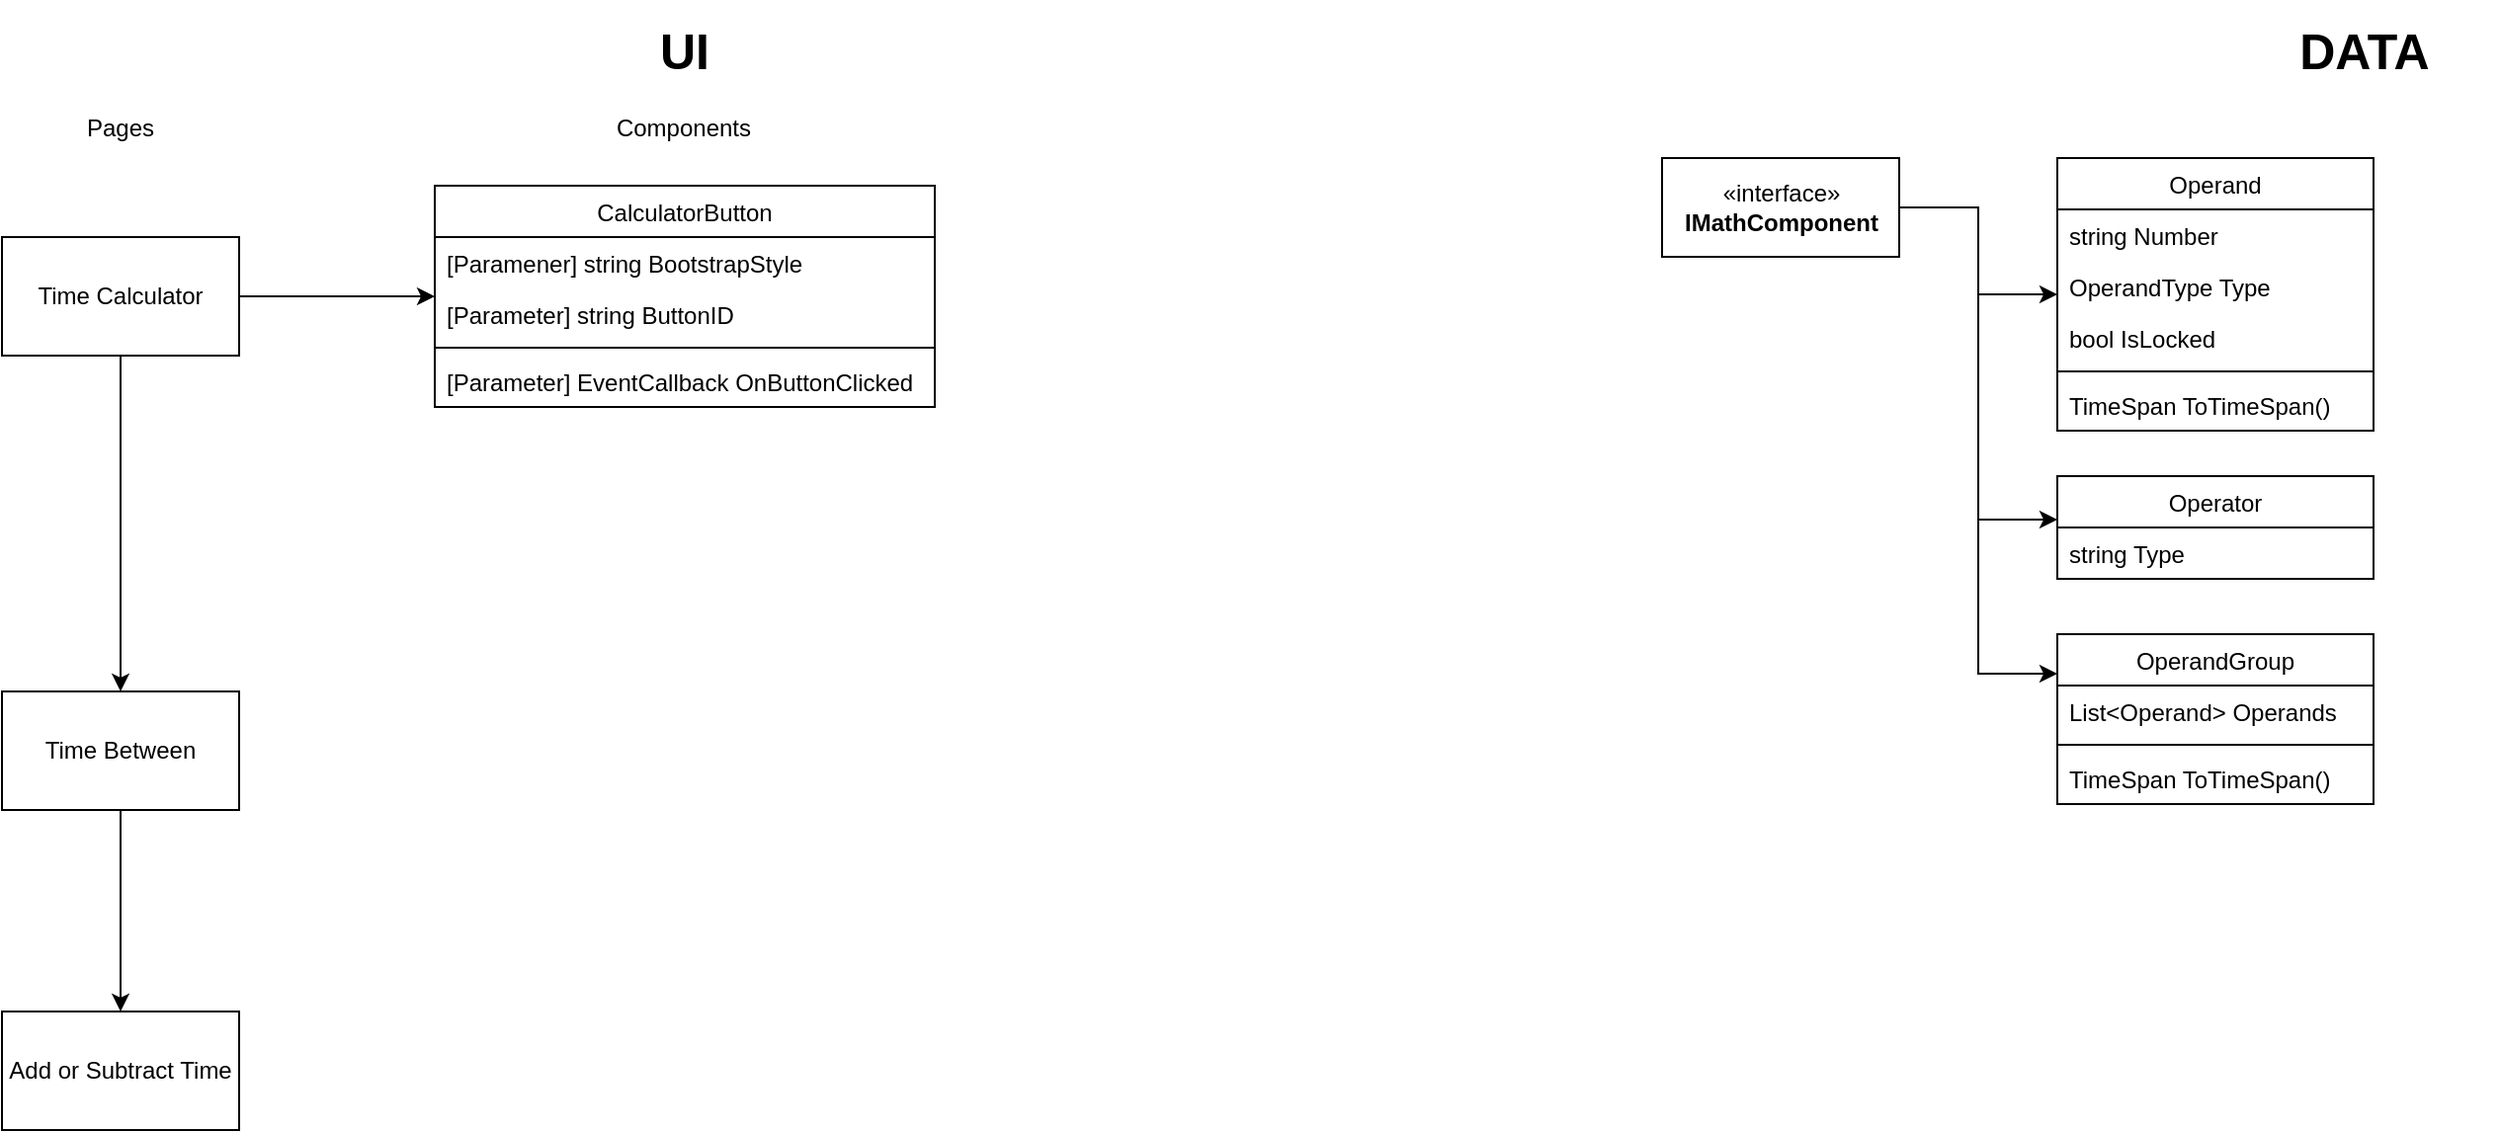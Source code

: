 <mxfile version="16.5.1" type="device"><diagram id="nuLKhgl6v0X1u-4a6uZK" name="Page-1"><mxGraphModel dx="1185" dy="721" grid="1" gridSize="10" guides="1" tooltips="1" connect="1" arrows="1" fold="1" page="1" pageScale="1" pageWidth="850" pageHeight="1100" math="0" shadow="0"><root><mxCell id="0"/><mxCell id="1" parent="0"/><mxCell id="BvCzYZdFaMBOOPehewXq-2" value="&lt;b&gt;&lt;font style=&quot;font-size: 25px&quot;&gt;UI&lt;/font&gt;&lt;/b&gt;" style="text;html=1;strokeColor=none;fillColor=none;align=center;verticalAlign=middle;whiteSpace=wrap;rounded=0;" parent="1" vertex="1"><mxGeometry x="358" width="135" height="50" as="geometry"/></mxCell><mxCell id="BvCzYZdFaMBOOPehewXq-24" style="edgeStyle=orthogonalEdgeStyle;rounded=0;orthogonalLoop=1;jettySize=auto;html=1;fontSize=12;" parent="1" source="BvCzYZdFaMBOOPehewXq-4" target="BvCzYZdFaMBOOPehewXq-6" edge="1"><mxGeometry relative="1" as="geometry"/></mxCell><mxCell id="m-0SaGmZyCTNoPYXcpui-20" style="edgeStyle=orthogonalEdgeStyle;rounded=0;orthogonalLoop=1;jettySize=auto;html=1;" edge="1" parent="1" source="BvCzYZdFaMBOOPehewXq-4" target="m-0SaGmZyCTNoPYXcpui-16"><mxGeometry relative="1" as="geometry"/></mxCell><mxCell id="BvCzYZdFaMBOOPehewXq-4" value="Time Calculator" style="rounded=0;whiteSpace=wrap;html=1;fontSize=12;" parent="1" vertex="1"><mxGeometry x="80" y="120" width="120" height="60" as="geometry"/></mxCell><mxCell id="BvCzYZdFaMBOOPehewXq-5" value="Pages" style="text;html=1;strokeColor=none;fillColor=none;align=center;verticalAlign=middle;whiteSpace=wrap;rounded=0;fontSize=12;" parent="1" vertex="1"><mxGeometry x="110" y="50" width="60" height="30" as="geometry"/></mxCell><mxCell id="BvCzYZdFaMBOOPehewXq-25" style="edgeStyle=orthogonalEdgeStyle;rounded=0;orthogonalLoop=1;jettySize=auto;html=1;fontSize=12;" parent="1" source="BvCzYZdFaMBOOPehewXq-6" target="BvCzYZdFaMBOOPehewXq-7" edge="1"><mxGeometry relative="1" as="geometry"/></mxCell><mxCell id="BvCzYZdFaMBOOPehewXq-6" value="Time Between" style="rounded=0;whiteSpace=wrap;html=1;fontSize=12;" parent="1" vertex="1"><mxGeometry x="80" y="350" width="120" height="60" as="geometry"/></mxCell><mxCell id="BvCzYZdFaMBOOPehewXq-7" value="Add or Subtract Time" style="rounded=0;whiteSpace=wrap;html=1;fontSize=12;" parent="1" vertex="1"><mxGeometry x="80" y="512" width="120" height="60" as="geometry"/></mxCell><mxCell id="BvCzYZdFaMBOOPehewXq-8" value="Components" style="text;html=1;strokeColor=none;fillColor=none;align=center;verticalAlign=middle;whiteSpace=wrap;rounded=0;fontSize=12;" parent="1" vertex="1"><mxGeometry x="380" y="50" width="90" height="30" as="geometry"/></mxCell><mxCell id="m-0SaGmZyCTNoPYXcpui-1" value="Operand" style="swimlane;fontStyle=0;childLayout=stackLayout;horizontal=1;startSize=26;fillColor=none;horizontalStack=0;resizeParent=1;resizeParentMax=0;resizeLast=0;collapsible=1;marginBottom=0;fontSize=12;" vertex="1" parent="1"><mxGeometry x="1120" y="80" width="160" height="138" as="geometry"/></mxCell><mxCell id="m-0SaGmZyCTNoPYXcpui-2" value="string Number" style="text;strokeColor=none;fillColor=none;align=left;verticalAlign=top;spacingLeft=4;spacingRight=4;overflow=hidden;rotatable=0;points=[[0,0.5],[1,0.5]];portConstraint=eastwest;fontSize=12;" vertex="1" parent="m-0SaGmZyCTNoPYXcpui-1"><mxGeometry y="26" width="160" height="26" as="geometry"/></mxCell><mxCell id="m-0SaGmZyCTNoPYXcpui-3" value="OperandType Type" style="text;strokeColor=none;fillColor=none;align=left;verticalAlign=top;spacingLeft=4;spacingRight=4;overflow=hidden;rotatable=0;points=[[0,0.5],[1,0.5]];portConstraint=eastwest;fontSize=12;" vertex="1" parent="m-0SaGmZyCTNoPYXcpui-1"><mxGeometry y="52" width="160" height="26" as="geometry"/></mxCell><mxCell id="m-0SaGmZyCTNoPYXcpui-27" value="bool IsLocked" style="text;strokeColor=none;fillColor=none;align=left;verticalAlign=top;spacingLeft=4;spacingRight=4;overflow=hidden;rotatable=0;points=[[0,0.5],[1,0.5]];portConstraint=eastwest;fontSize=12;" vertex="1" parent="m-0SaGmZyCTNoPYXcpui-1"><mxGeometry y="78" width="160" height="26" as="geometry"/></mxCell><mxCell id="m-0SaGmZyCTNoPYXcpui-4" value="" style="line;strokeWidth=1;fillColor=none;align=left;verticalAlign=middle;spacingTop=-1;spacingLeft=3;spacingRight=3;rotatable=0;labelPosition=right;points=[];portConstraint=eastwest;fontSize=12;" vertex="1" parent="m-0SaGmZyCTNoPYXcpui-1"><mxGeometry y="104" width="160" height="8" as="geometry"/></mxCell><mxCell id="m-0SaGmZyCTNoPYXcpui-5" value="TimeSpan ToTimeSpan()" style="text;strokeColor=none;fillColor=none;align=left;verticalAlign=top;spacingLeft=4;spacingRight=4;overflow=hidden;rotatable=0;points=[[0,0.5],[1,0.5]];portConstraint=eastwest;fontSize=12;" vertex="1" parent="m-0SaGmZyCTNoPYXcpui-1"><mxGeometry y="112" width="160" height="26" as="geometry"/></mxCell><mxCell id="m-0SaGmZyCTNoPYXcpui-6" value="&lt;b&gt;&lt;font style=&quot;font-size: 25px&quot;&gt;DATA&lt;/font&gt;&lt;/b&gt;" style="text;html=1;strokeColor=none;fillColor=none;align=center;verticalAlign=middle;whiteSpace=wrap;rounded=0;" vertex="1" parent="1"><mxGeometry x="1208" width="135" height="50" as="geometry"/></mxCell><mxCell id="m-0SaGmZyCTNoPYXcpui-8" style="edgeStyle=orthogonalEdgeStyle;rounded=0;orthogonalLoop=1;jettySize=auto;html=1;" edge="1" parent="1" source="m-0SaGmZyCTNoPYXcpui-7" target="m-0SaGmZyCTNoPYXcpui-1"><mxGeometry relative="1" as="geometry"/></mxCell><mxCell id="m-0SaGmZyCTNoPYXcpui-14" style="edgeStyle=orthogonalEdgeStyle;rounded=0;orthogonalLoop=1;jettySize=auto;html=1;" edge="1" parent="1" source="m-0SaGmZyCTNoPYXcpui-7" target="m-0SaGmZyCTNoPYXcpui-9"><mxGeometry relative="1" as="geometry"><Array as="points"><mxPoint x="1080" y="105"/><mxPoint x="1080" y="263"/></Array></mxGeometry></mxCell><mxCell id="m-0SaGmZyCTNoPYXcpui-26" style="edgeStyle=orthogonalEdgeStyle;rounded=0;orthogonalLoop=1;jettySize=auto;html=1;" edge="1" parent="1" source="m-0SaGmZyCTNoPYXcpui-7" target="m-0SaGmZyCTNoPYXcpui-21"><mxGeometry relative="1" as="geometry"><Array as="points"><mxPoint x="1080" y="105"/><mxPoint x="1080" y="341"/></Array></mxGeometry></mxCell><mxCell id="m-0SaGmZyCTNoPYXcpui-7" value="«interface»&lt;br&gt;&lt;b&gt;IMathComponent&lt;/b&gt;" style="html=1;" vertex="1" parent="1"><mxGeometry x="920" y="80" width="120" height="50" as="geometry"/></mxCell><mxCell id="m-0SaGmZyCTNoPYXcpui-9" value="Operator" style="swimlane;fontStyle=0;childLayout=stackLayout;horizontal=1;startSize=26;fillColor=none;horizontalStack=0;resizeParent=1;resizeParentMax=0;resizeLast=0;collapsible=1;marginBottom=0;fontSize=12;" vertex="1" parent="1"><mxGeometry x="1120" y="241" width="160" height="52" as="geometry"/></mxCell><mxCell id="m-0SaGmZyCTNoPYXcpui-11" value="string Type" style="text;strokeColor=none;fillColor=none;align=left;verticalAlign=top;spacingLeft=4;spacingRight=4;overflow=hidden;rotatable=0;points=[[0,0.5],[1,0.5]];portConstraint=eastwest;fontSize=12;" vertex="1" parent="m-0SaGmZyCTNoPYXcpui-9"><mxGeometry y="26" width="160" height="26" as="geometry"/></mxCell><mxCell id="m-0SaGmZyCTNoPYXcpui-16" value="CalculatorButton" style="swimlane;fontStyle=0;childLayout=stackLayout;horizontal=1;startSize=26;fillColor=none;horizontalStack=0;resizeParent=1;resizeParentMax=0;resizeLast=0;collapsible=1;marginBottom=0;" vertex="1" parent="1"><mxGeometry x="299" y="94" width="253" height="112" as="geometry"/></mxCell><mxCell id="m-0SaGmZyCTNoPYXcpui-17" value="[Paramener] string BootstrapStyle" style="text;strokeColor=none;fillColor=none;align=left;verticalAlign=top;spacingLeft=4;spacingRight=4;overflow=hidden;rotatable=0;points=[[0,0.5],[1,0.5]];portConstraint=eastwest;" vertex="1" parent="m-0SaGmZyCTNoPYXcpui-16"><mxGeometry y="26" width="253" height="26" as="geometry"/></mxCell><mxCell id="m-0SaGmZyCTNoPYXcpui-18" value="[Parameter] string ButtonID" style="text;strokeColor=none;fillColor=none;align=left;verticalAlign=top;spacingLeft=4;spacingRight=4;overflow=hidden;rotatable=0;points=[[0,0.5],[1,0.5]];portConstraint=eastwest;" vertex="1" parent="m-0SaGmZyCTNoPYXcpui-16"><mxGeometry y="52" width="253" height="26" as="geometry"/></mxCell><mxCell id="m-0SaGmZyCTNoPYXcpui-28" value="" style="line;strokeWidth=1;fillColor=none;align=left;verticalAlign=middle;spacingTop=-1;spacingLeft=3;spacingRight=3;rotatable=0;labelPosition=right;points=[];portConstraint=eastwest;" vertex="1" parent="m-0SaGmZyCTNoPYXcpui-16"><mxGeometry y="78" width="253" height="8" as="geometry"/></mxCell><mxCell id="m-0SaGmZyCTNoPYXcpui-19" value="[Parameter] EventCallback OnButtonClicked" style="text;strokeColor=none;fillColor=none;align=left;verticalAlign=top;spacingLeft=4;spacingRight=4;overflow=hidden;rotatable=0;points=[[0,0.5],[1,0.5]];portConstraint=eastwest;" vertex="1" parent="m-0SaGmZyCTNoPYXcpui-16"><mxGeometry y="86" width="253" height="26" as="geometry"/></mxCell><mxCell id="m-0SaGmZyCTNoPYXcpui-21" value="OperandGroup" style="swimlane;fontStyle=0;childLayout=stackLayout;horizontal=1;startSize=26;fillColor=none;horizontalStack=0;resizeParent=1;resizeParentMax=0;resizeLast=0;collapsible=1;marginBottom=0;fontSize=12;" vertex="1" parent="1"><mxGeometry x="1120" y="321" width="160" height="86" as="geometry"/></mxCell><mxCell id="m-0SaGmZyCTNoPYXcpui-22" value="List&lt;Operand&gt; Operands" style="text;strokeColor=none;fillColor=none;align=left;verticalAlign=top;spacingLeft=4;spacingRight=4;overflow=hidden;rotatable=0;points=[[0,0.5],[1,0.5]];portConstraint=eastwest;fontSize=12;" vertex="1" parent="m-0SaGmZyCTNoPYXcpui-21"><mxGeometry y="26" width="160" height="26" as="geometry"/></mxCell><mxCell id="m-0SaGmZyCTNoPYXcpui-24" value="" style="line;strokeWidth=1;fillColor=none;align=left;verticalAlign=middle;spacingTop=-1;spacingLeft=3;spacingRight=3;rotatable=0;labelPosition=right;points=[];portConstraint=eastwest;fontSize=12;" vertex="1" parent="m-0SaGmZyCTNoPYXcpui-21"><mxGeometry y="52" width="160" height="8" as="geometry"/></mxCell><mxCell id="m-0SaGmZyCTNoPYXcpui-25" value="TimeSpan ToTimeSpan()" style="text;strokeColor=none;fillColor=none;align=left;verticalAlign=top;spacingLeft=4;spacingRight=4;overflow=hidden;rotatable=0;points=[[0,0.5],[1,0.5]];portConstraint=eastwest;fontSize=12;" vertex="1" parent="m-0SaGmZyCTNoPYXcpui-21"><mxGeometry y="60" width="160" height="26" as="geometry"/></mxCell></root></mxGraphModel></diagram></mxfile>